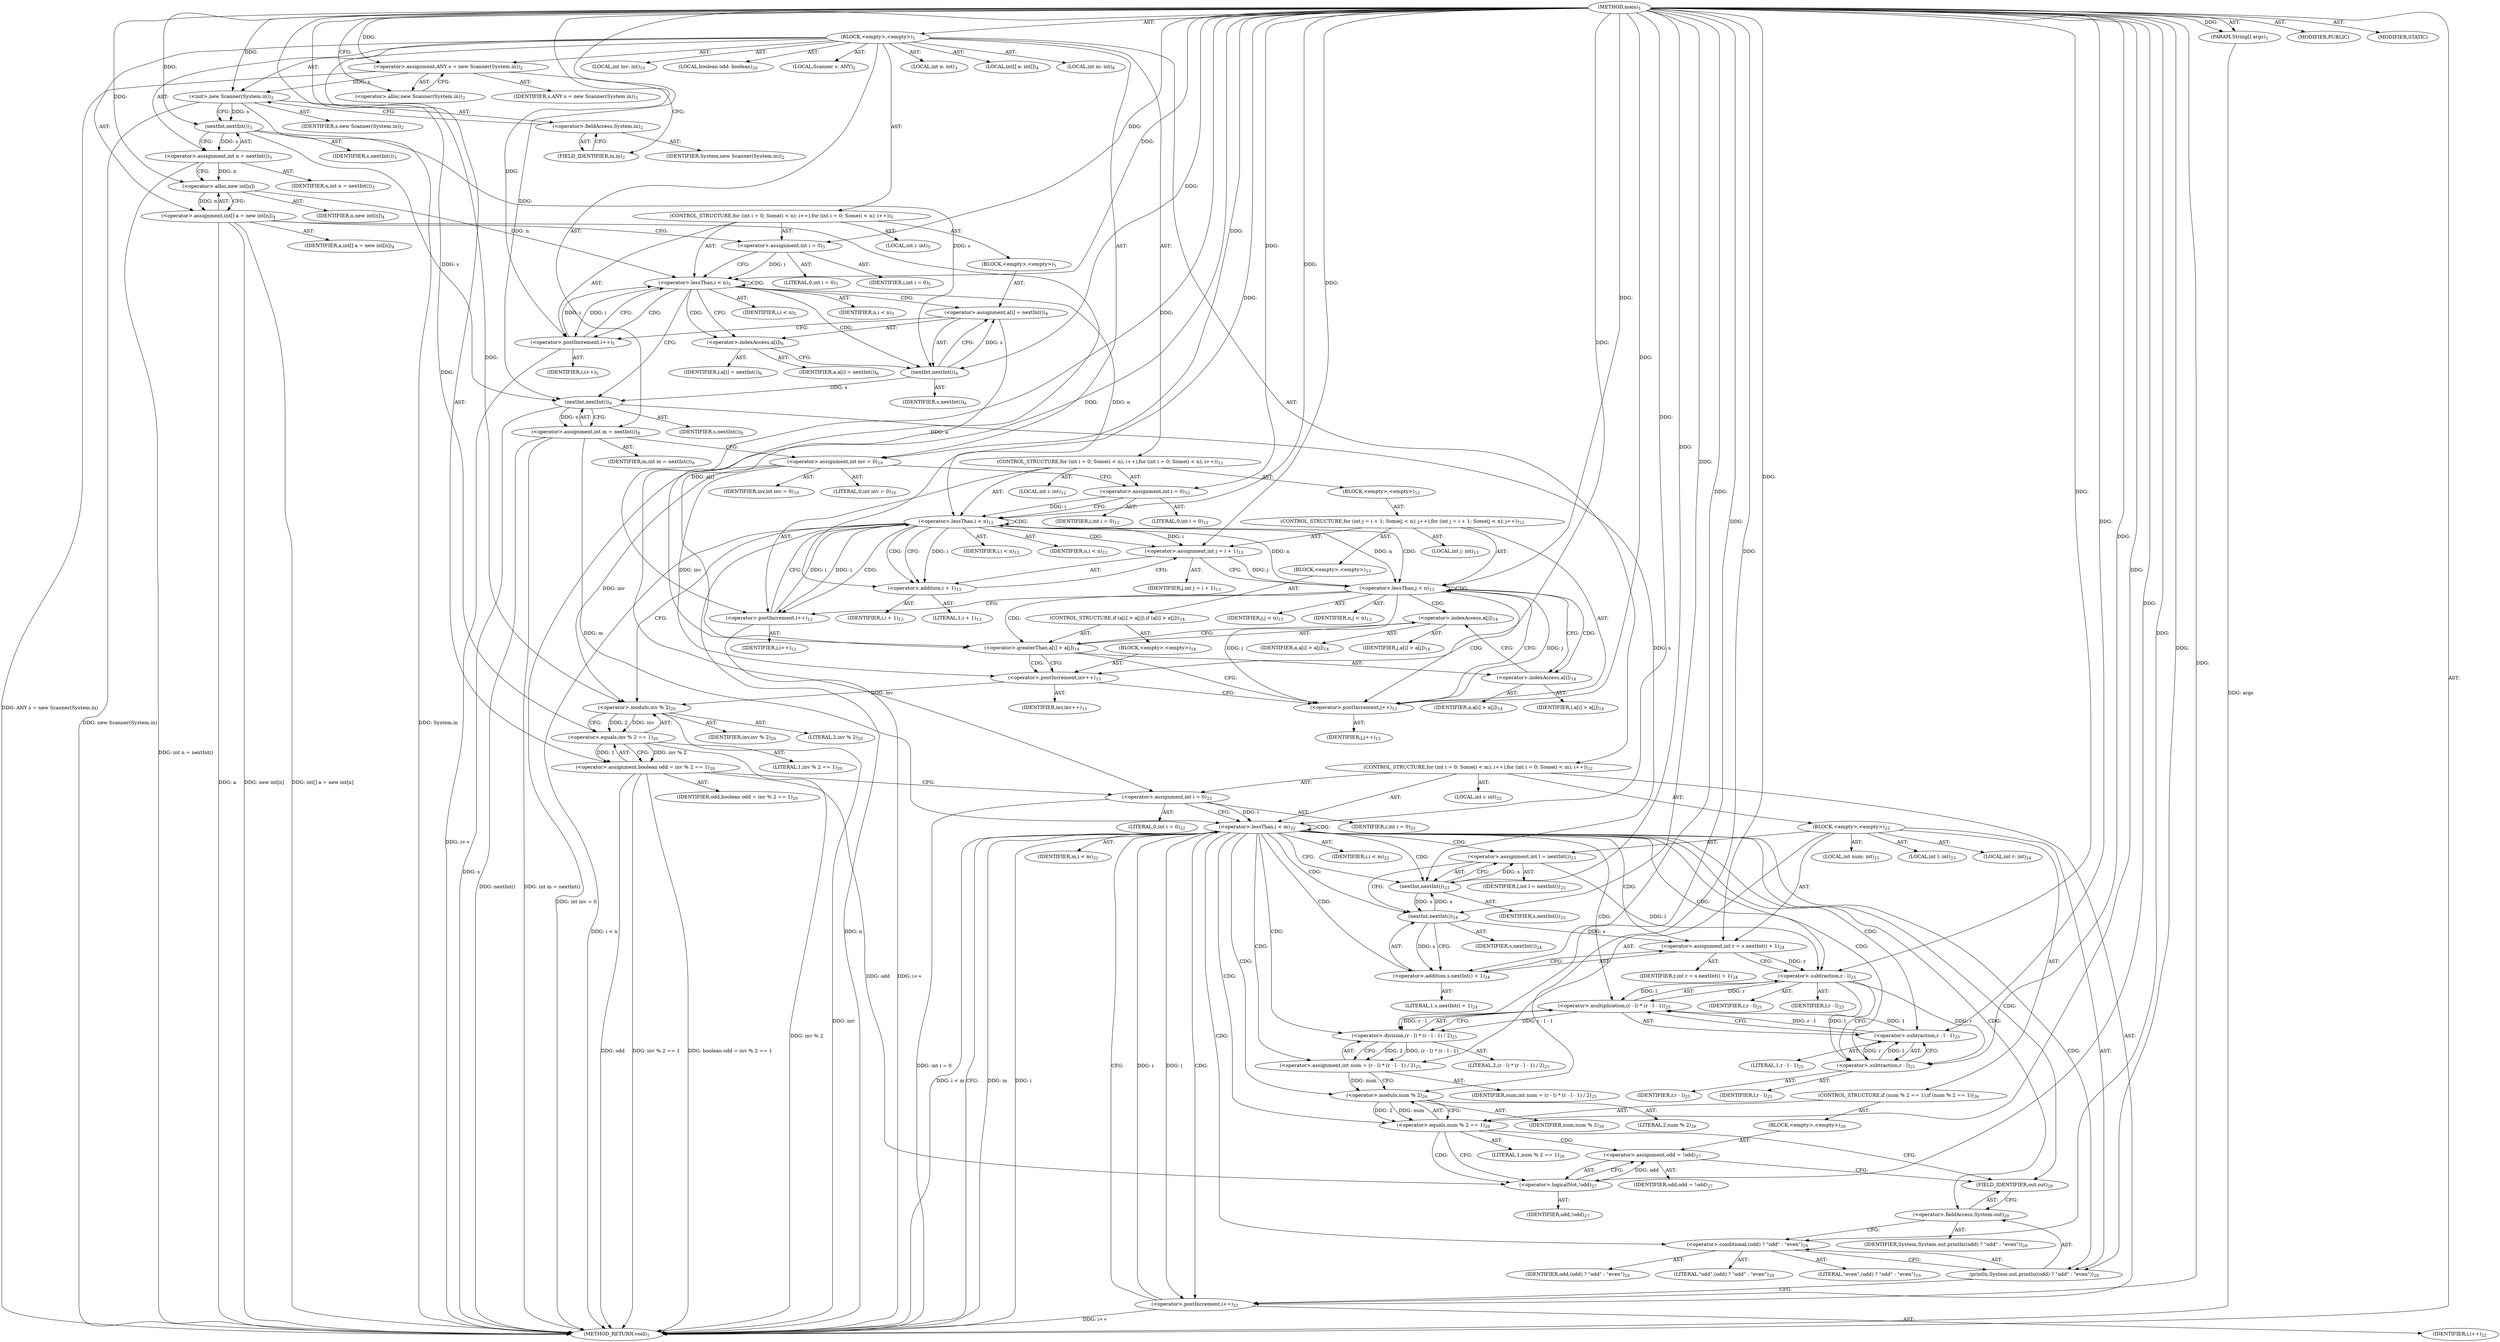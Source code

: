 digraph "main" {  
"19" [label = <(METHOD,main)<SUB>1</SUB>> ]
"20" [label = <(PARAM,String[] args)<SUB>1</SUB>> ]
"21" [label = <(BLOCK,&lt;empty&gt;,&lt;empty&gt;)<SUB>1</SUB>> ]
"4" [label = <(LOCAL,Scanner s: ANY)<SUB>2</SUB>> ]
"22" [label = <(&lt;operator&gt;.assignment,ANY s = new Scanner(System.in))<SUB>2</SUB>> ]
"23" [label = <(IDENTIFIER,s,ANY s = new Scanner(System.in))<SUB>2</SUB>> ]
"24" [label = <(&lt;operator&gt;.alloc,new Scanner(System.in))<SUB>2</SUB>> ]
"25" [label = <(&lt;init&gt;,new Scanner(System.in))<SUB>2</SUB>> ]
"3" [label = <(IDENTIFIER,s,new Scanner(System.in))<SUB>2</SUB>> ]
"26" [label = <(&lt;operator&gt;.fieldAccess,System.in)<SUB>2</SUB>> ]
"27" [label = <(IDENTIFIER,System,new Scanner(System.in))<SUB>2</SUB>> ]
"28" [label = <(FIELD_IDENTIFIER,in,in)<SUB>2</SUB>> ]
"29" [label = <(LOCAL,int n: int)<SUB>3</SUB>> ]
"30" [label = <(&lt;operator&gt;.assignment,int n = nextInt())<SUB>3</SUB>> ]
"31" [label = <(IDENTIFIER,n,int n = nextInt())<SUB>3</SUB>> ]
"32" [label = <(nextInt,nextInt())<SUB>3</SUB>> ]
"33" [label = <(IDENTIFIER,s,nextInt())<SUB>3</SUB>> ]
"34" [label = <(LOCAL,int[] a: int[])<SUB>4</SUB>> ]
"35" [label = <(&lt;operator&gt;.assignment,int[] a = new int[n])<SUB>4</SUB>> ]
"36" [label = <(IDENTIFIER,a,int[] a = new int[n])<SUB>4</SUB>> ]
"37" [label = <(&lt;operator&gt;.alloc,new int[n])> ]
"38" [label = <(IDENTIFIER,n,new int[n])<SUB>4</SUB>> ]
"39" [label = <(CONTROL_STRUCTURE,for (int i = 0; Some(i &lt; n); i++),for (int i = 0; Some(i &lt; n); i++))<SUB>5</SUB>> ]
"40" [label = <(LOCAL,int i: int)<SUB>5</SUB>> ]
"41" [label = <(&lt;operator&gt;.assignment,int i = 0)<SUB>5</SUB>> ]
"42" [label = <(IDENTIFIER,i,int i = 0)<SUB>5</SUB>> ]
"43" [label = <(LITERAL,0,int i = 0)<SUB>5</SUB>> ]
"44" [label = <(&lt;operator&gt;.lessThan,i &lt; n)<SUB>5</SUB>> ]
"45" [label = <(IDENTIFIER,i,i &lt; n)<SUB>5</SUB>> ]
"46" [label = <(IDENTIFIER,n,i &lt; n)<SUB>5</SUB>> ]
"47" [label = <(&lt;operator&gt;.postIncrement,i++)<SUB>5</SUB>> ]
"48" [label = <(IDENTIFIER,i,i++)<SUB>5</SUB>> ]
"49" [label = <(BLOCK,&lt;empty&gt;,&lt;empty&gt;)<SUB>5</SUB>> ]
"50" [label = <(&lt;operator&gt;.assignment,a[i] = nextInt())<SUB>6</SUB>> ]
"51" [label = <(&lt;operator&gt;.indexAccess,a[i])<SUB>6</SUB>> ]
"52" [label = <(IDENTIFIER,a,a[i] = nextInt())<SUB>6</SUB>> ]
"53" [label = <(IDENTIFIER,i,a[i] = nextInt())<SUB>6</SUB>> ]
"54" [label = <(nextInt,nextInt())<SUB>6</SUB>> ]
"55" [label = <(IDENTIFIER,s,nextInt())<SUB>6</SUB>> ]
"56" [label = <(LOCAL,int m: int)<SUB>8</SUB>> ]
"57" [label = <(&lt;operator&gt;.assignment,int m = nextInt())<SUB>8</SUB>> ]
"58" [label = <(IDENTIFIER,m,int m = nextInt())<SUB>8</SUB>> ]
"59" [label = <(nextInt,nextInt())<SUB>8</SUB>> ]
"60" [label = <(IDENTIFIER,s,nextInt())<SUB>8</SUB>> ]
"61" [label = <(LOCAL,int inv: int)<SUB>10</SUB>> ]
"62" [label = <(&lt;operator&gt;.assignment,int inv = 0)<SUB>10</SUB>> ]
"63" [label = <(IDENTIFIER,inv,int inv = 0)<SUB>10</SUB>> ]
"64" [label = <(LITERAL,0,int inv = 0)<SUB>10</SUB>> ]
"65" [label = <(CONTROL_STRUCTURE,for (int i = 0; Some(i &lt; n); i++),for (int i = 0; Some(i &lt; n); i++))<SUB>12</SUB>> ]
"66" [label = <(LOCAL,int i: int)<SUB>12</SUB>> ]
"67" [label = <(&lt;operator&gt;.assignment,int i = 0)<SUB>12</SUB>> ]
"68" [label = <(IDENTIFIER,i,int i = 0)<SUB>12</SUB>> ]
"69" [label = <(LITERAL,0,int i = 0)<SUB>12</SUB>> ]
"70" [label = <(&lt;operator&gt;.lessThan,i &lt; n)<SUB>12</SUB>> ]
"71" [label = <(IDENTIFIER,i,i &lt; n)<SUB>12</SUB>> ]
"72" [label = <(IDENTIFIER,n,i &lt; n)<SUB>12</SUB>> ]
"73" [label = <(&lt;operator&gt;.postIncrement,i++)<SUB>12</SUB>> ]
"74" [label = <(IDENTIFIER,i,i++)<SUB>12</SUB>> ]
"75" [label = <(BLOCK,&lt;empty&gt;,&lt;empty&gt;)<SUB>12</SUB>> ]
"76" [label = <(CONTROL_STRUCTURE,for (int j = i + 1; Some(j &lt; n); j++),for (int j = i + 1; Some(j &lt; n); j++))<SUB>13</SUB>> ]
"77" [label = <(LOCAL,int j: int)<SUB>13</SUB>> ]
"78" [label = <(&lt;operator&gt;.assignment,int j = i + 1)<SUB>13</SUB>> ]
"79" [label = <(IDENTIFIER,j,int j = i + 1)<SUB>13</SUB>> ]
"80" [label = <(&lt;operator&gt;.addition,i + 1)<SUB>13</SUB>> ]
"81" [label = <(IDENTIFIER,i,i + 1)<SUB>13</SUB>> ]
"82" [label = <(LITERAL,1,i + 1)<SUB>13</SUB>> ]
"83" [label = <(&lt;operator&gt;.lessThan,j &lt; n)<SUB>13</SUB>> ]
"84" [label = <(IDENTIFIER,j,j &lt; n)<SUB>13</SUB>> ]
"85" [label = <(IDENTIFIER,n,j &lt; n)<SUB>13</SUB>> ]
"86" [label = <(&lt;operator&gt;.postIncrement,j++)<SUB>13</SUB>> ]
"87" [label = <(IDENTIFIER,j,j++)<SUB>13</SUB>> ]
"88" [label = <(BLOCK,&lt;empty&gt;,&lt;empty&gt;)<SUB>13</SUB>> ]
"89" [label = <(CONTROL_STRUCTURE,if (a[i] &gt; a[j]),if (a[i] &gt; a[j]))<SUB>14</SUB>> ]
"90" [label = <(&lt;operator&gt;.greaterThan,a[i] &gt; a[j])<SUB>14</SUB>> ]
"91" [label = <(&lt;operator&gt;.indexAccess,a[i])<SUB>14</SUB>> ]
"92" [label = <(IDENTIFIER,a,a[i] &gt; a[j])<SUB>14</SUB>> ]
"93" [label = <(IDENTIFIER,i,a[i] &gt; a[j])<SUB>14</SUB>> ]
"94" [label = <(&lt;operator&gt;.indexAccess,a[j])<SUB>14</SUB>> ]
"95" [label = <(IDENTIFIER,a,a[i] &gt; a[j])<SUB>14</SUB>> ]
"96" [label = <(IDENTIFIER,j,a[i] &gt; a[j])<SUB>14</SUB>> ]
"97" [label = <(BLOCK,&lt;empty&gt;,&lt;empty&gt;)<SUB>14</SUB>> ]
"98" [label = <(&lt;operator&gt;.postIncrement,inv++)<SUB>15</SUB>> ]
"99" [label = <(IDENTIFIER,inv,inv++)<SUB>15</SUB>> ]
"100" [label = <(LOCAL,boolean odd: boolean)<SUB>20</SUB>> ]
"101" [label = <(&lt;operator&gt;.assignment,boolean odd = inv % 2 == 1)<SUB>20</SUB>> ]
"102" [label = <(IDENTIFIER,odd,boolean odd = inv % 2 == 1)<SUB>20</SUB>> ]
"103" [label = <(&lt;operator&gt;.equals,inv % 2 == 1)<SUB>20</SUB>> ]
"104" [label = <(&lt;operator&gt;.modulo,inv % 2)<SUB>20</SUB>> ]
"105" [label = <(IDENTIFIER,inv,inv % 2)<SUB>20</SUB>> ]
"106" [label = <(LITERAL,2,inv % 2)<SUB>20</SUB>> ]
"107" [label = <(LITERAL,1,inv % 2 == 1)<SUB>20</SUB>> ]
"108" [label = <(CONTROL_STRUCTURE,for (int i = 0; Some(i &lt; m); i++),for (int i = 0; Some(i &lt; m); i++))<SUB>22</SUB>> ]
"109" [label = <(LOCAL,int i: int)<SUB>22</SUB>> ]
"110" [label = <(&lt;operator&gt;.assignment,int i = 0)<SUB>22</SUB>> ]
"111" [label = <(IDENTIFIER,i,int i = 0)<SUB>22</SUB>> ]
"112" [label = <(LITERAL,0,int i = 0)<SUB>22</SUB>> ]
"113" [label = <(&lt;operator&gt;.lessThan,i &lt; m)<SUB>22</SUB>> ]
"114" [label = <(IDENTIFIER,i,i &lt; m)<SUB>22</SUB>> ]
"115" [label = <(IDENTIFIER,m,i &lt; m)<SUB>22</SUB>> ]
"116" [label = <(&lt;operator&gt;.postIncrement,i++)<SUB>22</SUB>> ]
"117" [label = <(IDENTIFIER,i,i++)<SUB>22</SUB>> ]
"118" [label = <(BLOCK,&lt;empty&gt;,&lt;empty&gt;)<SUB>22</SUB>> ]
"119" [label = <(LOCAL,int l: int)<SUB>23</SUB>> ]
"120" [label = <(&lt;operator&gt;.assignment,int l = nextInt())<SUB>23</SUB>> ]
"121" [label = <(IDENTIFIER,l,int l = nextInt())<SUB>23</SUB>> ]
"122" [label = <(nextInt,nextInt())<SUB>23</SUB>> ]
"123" [label = <(IDENTIFIER,s,nextInt())<SUB>23</SUB>> ]
"124" [label = <(LOCAL,int r: int)<SUB>24</SUB>> ]
"125" [label = <(&lt;operator&gt;.assignment,int r = s.nextInt() + 1)<SUB>24</SUB>> ]
"126" [label = <(IDENTIFIER,r,int r = s.nextInt() + 1)<SUB>24</SUB>> ]
"127" [label = <(&lt;operator&gt;.addition,s.nextInt() + 1)<SUB>24</SUB>> ]
"128" [label = <(nextInt,nextInt())<SUB>24</SUB>> ]
"129" [label = <(IDENTIFIER,s,nextInt())<SUB>24</SUB>> ]
"130" [label = <(LITERAL,1,s.nextInt() + 1)<SUB>24</SUB>> ]
"131" [label = <(LOCAL,int num: int)<SUB>25</SUB>> ]
"132" [label = <(&lt;operator&gt;.assignment,int num = (r - l) * (r - l - 1) / 2)<SUB>25</SUB>> ]
"133" [label = <(IDENTIFIER,num,int num = (r - l) * (r - l - 1) / 2)<SUB>25</SUB>> ]
"134" [label = <(&lt;operator&gt;.division,(r - l) * (r - l - 1) / 2)<SUB>25</SUB>> ]
"135" [label = <(&lt;operator&gt;.multiplication,(r - l) * (r - l - 1))<SUB>25</SUB>> ]
"136" [label = <(&lt;operator&gt;.subtraction,r - l)<SUB>25</SUB>> ]
"137" [label = <(IDENTIFIER,r,r - l)<SUB>25</SUB>> ]
"138" [label = <(IDENTIFIER,l,r - l)<SUB>25</SUB>> ]
"139" [label = <(&lt;operator&gt;.subtraction,r - l - 1)<SUB>25</SUB>> ]
"140" [label = <(&lt;operator&gt;.subtraction,r - l)<SUB>25</SUB>> ]
"141" [label = <(IDENTIFIER,r,r - l)<SUB>25</SUB>> ]
"142" [label = <(IDENTIFIER,l,r - l)<SUB>25</SUB>> ]
"143" [label = <(LITERAL,1,r - l - 1)<SUB>25</SUB>> ]
"144" [label = <(LITERAL,2,(r - l) * (r - l - 1) / 2)<SUB>25</SUB>> ]
"145" [label = <(CONTROL_STRUCTURE,if (num % 2 == 1),if (num % 2 == 1))<SUB>26</SUB>> ]
"146" [label = <(&lt;operator&gt;.equals,num % 2 == 1)<SUB>26</SUB>> ]
"147" [label = <(&lt;operator&gt;.modulo,num % 2)<SUB>26</SUB>> ]
"148" [label = <(IDENTIFIER,num,num % 2)<SUB>26</SUB>> ]
"149" [label = <(LITERAL,2,num % 2)<SUB>26</SUB>> ]
"150" [label = <(LITERAL,1,num % 2 == 1)<SUB>26</SUB>> ]
"151" [label = <(BLOCK,&lt;empty&gt;,&lt;empty&gt;)<SUB>26</SUB>> ]
"152" [label = <(&lt;operator&gt;.assignment,odd = !odd)<SUB>27</SUB>> ]
"153" [label = <(IDENTIFIER,odd,odd = !odd)<SUB>27</SUB>> ]
"154" [label = <(&lt;operator&gt;.logicalNot,!odd)<SUB>27</SUB>> ]
"155" [label = <(IDENTIFIER,odd,!odd)<SUB>27</SUB>> ]
"156" [label = <(println,System.out.println((odd) ? &quot;odd&quot; : &quot;even&quot;))<SUB>29</SUB>> ]
"157" [label = <(&lt;operator&gt;.fieldAccess,System.out)<SUB>29</SUB>> ]
"158" [label = <(IDENTIFIER,System,System.out.println((odd) ? &quot;odd&quot; : &quot;even&quot;))<SUB>29</SUB>> ]
"159" [label = <(FIELD_IDENTIFIER,out,out)<SUB>29</SUB>> ]
"160" [label = <(&lt;operator&gt;.conditional,(odd) ? &quot;odd&quot; : &quot;even&quot;)<SUB>29</SUB>> ]
"161" [label = <(IDENTIFIER,odd,(odd) ? &quot;odd&quot; : &quot;even&quot;)<SUB>29</SUB>> ]
"162" [label = <(LITERAL,&quot;odd&quot;,(odd) ? &quot;odd&quot; : &quot;even&quot;)<SUB>29</SUB>> ]
"163" [label = <(LITERAL,&quot;even&quot;,(odd) ? &quot;odd&quot; : &quot;even&quot;)<SUB>29</SUB>> ]
"164" [label = <(MODIFIER,PUBLIC)> ]
"165" [label = <(MODIFIER,STATIC)> ]
"166" [label = <(METHOD_RETURN,void)<SUB>1</SUB>> ]
  "19" -> "20"  [ label = "AST: "] 
  "19" -> "21"  [ label = "AST: "] 
  "19" -> "164"  [ label = "AST: "] 
  "19" -> "165"  [ label = "AST: "] 
  "19" -> "166"  [ label = "AST: "] 
  "21" -> "4"  [ label = "AST: "] 
  "21" -> "22"  [ label = "AST: "] 
  "21" -> "25"  [ label = "AST: "] 
  "21" -> "29"  [ label = "AST: "] 
  "21" -> "30"  [ label = "AST: "] 
  "21" -> "34"  [ label = "AST: "] 
  "21" -> "35"  [ label = "AST: "] 
  "21" -> "39"  [ label = "AST: "] 
  "21" -> "56"  [ label = "AST: "] 
  "21" -> "57"  [ label = "AST: "] 
  "21" -> "61"  [ label = "AST: "] 
  "21" -> "62"  [ label = "AST: "] 
  "21" -> "65"  [ label = "AST: "] 
  "21" -> "100"  [ label = "AST: "] 
  "21" -> "101"  [ label = "AST: "] 
  "21" -> "108"  [ label = "AST: "] 
  "22" -> "23"  [ label = "AST: "] 
  "22" -> "24"  [ label = "AST: "] 
  "25" -> "3"  [ label = "AST: "] 
  "25" -> "26"  [ label = "AST: "] 
  "26" -> "27"  [ label = "AST: "] 
  "26" -> "28"  [ label = "AST: "] 
  "30" -> "31"  [ label = "AST: "] 
  "30" -> "32"  [ label = "AST: "] 
  "32" -> "33"  [ label = "AST: "] 
  "35" -> "36"  [ label = "AST: "] 
  "35" -> "37"  [ label = "AST: "] 
  "37" -> "38"  [ label = "AST: "] 
  "39" -> "40"  [ label = "AST: "] 
  "39" -> "41"  [ label = "AST: "] 
  "39" -> "44"  [ label = "AST: "] 
  "39" -> "47"  [ label = "AST: "] 
  "39" -> "49"  [ label = "AST: "] 
  "41" -> "42"  [ label = "AST: "] 
  "41" -> "43"  [ label = "AST: "] 
  "44" -> "45"  [ label = "AST: "] 
  "44" -> "46"  [ label = "AST: "] 
  "47" -> "48"  [ label = "AST: "] 
  "49" -> "50"  [ label = "AST: "] 
  "50" -> "51"  [ label = "AST: "] 
  "50" -> "54"  [ label = "AST: "] 
  "51" -> "52"  [ label = "AST: "] 
  "51" -> "53"  [ label = "AST: "] 
  "54" -> "55"  [ label = "AST: "] 
  "57" -> "58"  [ label = "AST: "] 
  "57" -> "59"  [ label = "AST: "] 
  "59" -> "60"  [ label = "AST: "] 
  "62" -> "63"  [ label = "AST: "] 
  "62" -> "64"  [ label = "AST: "] 
  "65" -> "66"  [ label = "AST: "] 
  "65" -> "67"  [ label = "AST: "] 
  "65" -> "70"  [ label = "AST: "] 
  "65" -> "73"  [ label = "AST: "] 
  "65" -> "75"  [ label = "AST: "] 
  "67" -> "68"  [ label = "AST: "] 
  "67" -> "69"  [ label = "AST: "] 
  "70" -> "71"  [ label = "AST: "] 
  "70" -> "72"  [ label = "AST: "] 
  "73" -> "74"  [ label = "AST: "] 
  "75" -> "76"  [ label = "AST: "] 
  "76" -> "77"  [ label = "AST: "] 
  "76" -> "78"  [ label = "AST: "] 
  "76" -> "83"  [ label = "AST: "] 
  "76" -> "86"  [ label = "AST: "] 
  "76" -> "88"  [ label = "AST: "] 
  "78" -> "79"  [ label = "AST: "] 
  "78" -> "80"  [ label = "AST: "] 
  "80" -> "81"  [ label = "AST: "] 
  "80" -> "82"  [ label = "AST: "] 
  "83" -> "84"  [ label = "AST: "] 
  "83" -> "85"  [ label = "AST: "] 
  "86" -> "87"  [ label = "AST: "] 
  "88" -> "89"  [ label = "AST: "] 
  "89" -> "90"  [ label = "AST: "] 
  "89" -> "97"  [ label = "AST: "] 
  "90" -> "91"  [ label = "AST: "] 
  "90" -> "94"  [ label = "AST: "] 
  "91" -> "92"  [ label = "AST: "] 
  "91" -> "93"  [ label = "AST: "] 
  "94" -> "95"  [ label = "AST: "] 
  "94" -> "96"  [ label = "AST: "] 
  "97" -> "98"  [ label = "AST: "] 
  "98" -> "99"  [ label = "AST: "] 
  "101" -> "102"  [ label = "AST: "] 
  "101" -> "103"  [ label = "AST: "] 
  "103" -> "104"  [ label = "AST: "] 
  "103" -> "107"  [ label = "AST: "] 
  "104" -> "105"  [ label = "AST: "] 
  "104" -> "106"  [ label = "AST: "] 
  "108" -> "109"  [ label = "AST: "] 
  "108" -> "110"  [ label = "AST: "] 
  "108" -> "113"  [ label = "AST: "] 
  "108" -> "116"  [ label = "AST: "] 
  "108" -> "118"  [ label = "AST: "] 
  "110" -> "111"  [ label = "AST: "] 
  "110" -> "112"  [ label = "AST: "] 
  "113" -> "114"  [ label = "AST: "] 
  "113" -> "115"  [ label = "AST: "] 
  "116" -> "117"  [ label = "AST: "] 
  "118" -> "119"  [ label = "AST: "] 
  "118" -> "120"  [ label = "AST: "] 
  "118" -> "124"  [ label = "AST: "] 
  "118" -> "125"  [ label = "AST: "] 
  "118" -> "131"  [ label = "AST: "] 
  "118" -> "132"  [ label = "AST: "] 
  "118" -> "145"  [ label = "AST: "] 
  "118" -> "156"  [ label = "AST: "] 
  "120" -> "121"  [ label = "AST: "] 
  "120" -> "122"  [ label = "AST: "] 
  "122" -> "123"  [ label = "AST: "] 
  "125" -> "126"  [ label = "AST: "] 
  "125" -> "127"  [ label = "AST: "] 
  "127" -> "128"  [ label = "AST: "] 
  "127" -> "130"  [ label = "AST: "] 
  "128" -> "129"  [ label = "AST: "] 
  "132" -> "133"  [ label = "AST: "] 
  "132" -> "134"  [ label = "AST: "] 
  "134" -> "135"  [ label = "AST: "] 
  "134" -> "144"  [ label = "AST: "] 
  "135" -> "136"  [ label = "AST: "] 
  "135" -> "139"  [ label = "AST: "] 
  "136" -> "137"  [ label = "AST: "] 
  "136" -> "138"  [ label = "AST: "] 
  "139" -> "140"  [ label = "AST: "] 
  "139" -> "143"  [ label = "AST: "] 
  "140" -> "141"  [ label = "AST: "] 
  "140" -> "142"  [ label = "AST: "] 
  "145" -> "146"  [ label = "AST: "] 
  "145" -> "151"  [ label = "AST: "] 
  "146" -> "147"  [ label = "AST: "] 
  "146" -> "150"  [ label = "AST: "] 
  "147" -> "148"  [ label = "AST: "] 
  "147" -> "149"  [ label = "AST: "] 
  "151" -> "152"  [ label = "AST: "] 
  "152" -> "153"  [ label = "AST: "] 
  "152" -> "154"  [ label = "AST: "] 
  "154" -> "155"  [ label = "AST: "] 
  "156" -> "157"  [ label = "AST: "] 
  "156" -> "160"  [ label = "AST: "] 
  "157" -> "158"  [ label = "AST: "] 
  "157" -> "159"  [ label = "AST: "] 
  "160" -> "161"  [ label = "AST: "] 
  "160" -> "162"  [ label = "AST: "] 
  "160" -> "163"  [ label = "AST: "] 
  "22" -> "28"  [ label = "CFG: "] 
  "25" -> "32"  [ label = "CFG: "] 
  "30" -> "37"  [ label = "CFG: "] 
  "35" -> "41"  [ label = "CFG: "] 
  "57" -> "62"  [ label = "CFG: "] 
  "62" -> "67"  [ label = "CFG: "] 
  "101" -> "110"  [ label = "CFG: "] 
  "24" -> "22"  [ label = "CFG: "] 
  "26" -> "25"  [ label = "CFG: "] 
  "32" -> "30"  [ label = "CFG: "] 
  "37" -> "35"  [ label = "CFG: "] 
  "41" -> "44"  [ label = "CFG: "] 
  "44" -> "51"  [ label = "CFG: "] 
  "44" -> "59"  [ label = "CFG: "] 
  "47" -> "44"  [ label = "CFG: "] 
  "59" -> "57"  [ label = "CFG: "] 
  "67" -> "70"  [ label = "CFG: "] 
  "70" -> "80"  [ label = "CFG: "] 
  "70" -> "104"  [ label = "CFG: "] 
  "73" -> "70"  [ label = "CFG: "] 
  "103" -> "101"  [ label = "CFG: "] 
  "110" -> "113"  [ label = "CFG: "] 
  "113" -> "166"  [ label = "CFG: "] 
  "113" -> "122"  [ label = "CFG: "] 
  "116" -> "113"  [ label = "CFG: "] 
  "28" -> "26"  [ label = "CFG: "] 
  "50" -> "47"  [ label = "CFG: "] 
  "104" -> "103"  [ label = "CFG: "] 
  "120" -> "128"  [ label = "CFG: "] 
  "125" -> "136"  [ label = "CFG: "] 
  "132" -> "147"  [ label = "CFG: "] 
  "156" -> "116"  [ label = "CFG: "] 
  "51" -> "54"  [ label = "CFG: "] 
  "54" -> "50"  [ label = "CFG: "] 
  "78" -> "83"  [ label = "CFG: "] 
  "83" -> "91"  [ label = "CFG: "] 
  "83" -> "73"  [ label = "CFG: "] 
  "86" -> "83"  [ label = "CFG: "] 
  "122" -> "120"  [ label = "CFG: "] 
  "127" -> "125"  [ label = "CFG: "] 
  "134" -> "132"  [ label = "CFG: "] 
  "146" -> "154"  [ label = "CFG: "] 
  "146" -> "159"  [ label = "CFG: "] 
  "157" -> "160"  [ label = "CFG: "] 
  "160" -> "156"  [ label = "CFG: "] 
  "80" -> "78"  [ label = "CFG: "] 
  "128" -> "127"  [ label = "CFG: "] 
  "135" -> "134"  [ label = "CFG: "] 
  "147" -> "146"  [ label = "CFG: "] 
  "152" -> "159"  [ label = "CFG: "] 
  "159" -> "157"  [ label = "CFG: "] 
  "90" -> "98"  [ label = "CFG: "] 
  "90" -> "86"  [ label = "CFG: "] 
  "136" -> "140"  [ label = "CFG: "] 
  "139" -> "135"  [ label = "CFG: "] 
  "154" -> "152"  [ label = "CFG: "] 
  "91" -> "94"  [ label = "CFG: "] 
  "94" -> "90"  [ label = "CFG: "] 
  "98" -> "86"  [ label = "CFG: "] 
  "140" -> "139"  [ label = "CFG: "] 
  "19" -> "24"  [ label = "CFG: "] 
  "20" -> "166"  [ label = "DDG: args"] 
  "22" -> "166"  [ label = "DDG: ANY s = new Scanner(System.in)"] 
  "25" -> "166"  [ label = "DDG: System.in"] 
  "25" -> "166"  [ label = "DDG: new Scanner(System.in)"] 
  "30" -> "166"  [ label = "DDG: int n = nextInt()"] 
  "35" -> "166"  [ label = "DDG: a"] 
  "35" -> "166"  [ label = "DDG: new int[n]"] 
  "35" -> "166"  [ label = "DDG: int[] a = new int[n]"] 
  "59" -> "166"  [ label = "DDG: s"] 
  "57" -> "166"  [ label = "DDG: nextInt()"] 
  "57" -> "166"  [ label = "DDG: int m = nextInt()"] 
  "62" -> "166"  [ label = "DDG: int inv = 0"] 
  "70" -> "166"  [ label = "DDG: n"] 
  "70" -> "166"  [ label = "DDG: i &lt; n"] 
  "101" -> "166"  [ label = "DDG: odd"] 
  "104" -> "166"  [ label = "DDG: inv"] 
  "103" -> "166"  [ label = "DDG: inv % 2"] 
  "101" -> "166"  [ label = "DDG: inv % 2 == 1"] 
  "101" -> "166"  [ label = "DDG: boolean odd = inv % 2 == 1"] 
  "110" -> "166"  [ label = "DDG: int i = 0"] 
  "113" -> "166"  [ label = "DDG: i"] 
  "113" -> "166"  [ label = "DDG: m"] 
  "113" -> "166"  [ label = "DDG: i &lt; m"] 
  "116" -> "166"  [ label = "DDG: i++"] 
  "73" -> "166"  [ label = "DDG: i++"] 
  "47" -> "166"  [ label = "DDG: i++"] 
  "19" -> "20"  [ label = "DDG: "] 
  "19" -> "22"  [ label = "DDG: "] 
  "32" -> "30"  [ label = "DDG: s"] 
  "37" -> "35"  [ label = "DDG: n"] 
  "59" -> "57"  [ label = "DDG: s"] 
  "19" -> "62"  [ label = "DDG: "] 
  "103" -> "101"  [ label = "DDG: inv % 2"] 
  "103" -> "101"  [ label = "DDG: 1"] 
  "22" -> "25"  [ label = "DDG: s"] 
  "19" -> "25"  [ label = "DDG: "] 
  "19" -> "41"  [ label = "DDG: "] 
  "19" -> "67"  [ label = "DDG: "] 
  "19" -> "110"  [ label = "DDG: "] 
  "25" -> "32"  [ label = "DDG: s"] 
  "19" -> "32"  [ label = "DDG: "] 
  "30" -> "37"  [ label = "DDG: n"] 
  "19" -> "37"  [ label = "DDG: "] 
  "41" -> "44"  [ label = "DDG: i"] 
  "47" -> "44"  [ label = "DDG: i"] 
  "19" -> "44"  [ label = "DDG: "] 
  "37" -> "44"  [ label = "DDG: n"] 
  "44" -> "47"  [ label = "DDG: i"] 
  "19" -> "47"  [ label = "DDG: "] 
  "54" -> "50"  [ label = "DDG: s"] 
  "32" -> "59"  [ label = "DDG: s"] 
  "54" -> "59"  [ label = "DDG: s"] 
  "19" -> "59"  [ label = "DDG: "] 
  "67" -> "70"  [ label = "DDG: i"] 
  "73" -> "70"  [ label = "DDG: i"] 
  "19" -> "70"  [ label = "DDG: "] 
  "44" -> "70"  [ label = "DDG: n"] 
  "83" -> "70"  [ label = "DDG: n"] 
  "19" -> "73"  [ label = "DDG: "] 
  "70" -> "73"  [ label = "DDG: i"] 
  "104" -> "103"  [ label = "DDG: inv"] 
  "104" -> "103"  [ label = "DDG: 2"] 
  "19" -> "103"  [ label = "DDG: "] 
  "110" -> "113"  [ label = "DDG: i"] 
  "116" -> "113"  [ label = "DDG: i"] 
  "19" -> "113"  [ label = "DDG: "] 
  "57" -> "113"  [ label = "DDG: m"] 
  "113" -> "116"  [ label = "DDG: i"] 
  "19" -> "116"  [ label = "DDG: "] 
  "122" -> "120"  [ label = "DDG: s"] 
  "128" -> "125"  [ label = "DDG: s"] 
  "19" -> "125"  [ label = "DDG: "] 
  "134" -> "132"  [ label = "DDG: (r - l) * (r - l - 1)"] 
  "134" -> "132"  [ label = "DDG: 2"] 
  "70" -> "78"  [ label = "DDG: i"] 
  "19" -> "78"  [ label = "DDG: "] 
  "62" -> "104"  [ label = "DDG: inv"] 
  "98" -> "104"  [ label = "DDG: inv"] 
  "19" -> "104"  [ label = "DDG: "] 
  "19" -> "156"  [ label = "DDG: "] 
  "32" -> "54"  [ label = "DDG: s"] 
  "19" -> "54"  [ label = "DDG: "] 
  "78" -> "83"  [ label = "DDG: j"] 
  "86" -> "83"  [ label = "DDG: j"] 
  "19" -> "83"  [ label = "DDG: "] 
  "70" -> "83"  [ label = "DDG: n"] 
  "83" -> "86"  [ label = "DDG: j"] 
  "19" -> "86"  [ label = "DDG: "] 
  "59" -> "122"  [ label = "DDG: s"] 
  "128" -> "122"  [ label = "DDG: s"] 
  "19" -> "122"  [ label = "DDG: "] 
  "128" -> "127"  [ label = "DDG: s"] 
  "19" -> "127"  [ label = "DDG: "] 
  "135" -> "134"  [ label = "DDG: r - l"] 
  "135" -> "134"  [ label = "DDG: r - l - 1"] 
  "19" -> "134"  [ label = "DDG: "] 
  "147" -> "146"  [ label = "DDG: num"] 
  "147" -> "146"  [ label = "DDG: 2"] 
  "19" -> "146"  [ label = "DDG: "] 
  "154" -> "152"  [ label = "DDG: odd"] 
  "19" -> "160"  [ label = "DDG: "] 
  "70" -> "80"  [ label = "DDG: i"] 
  "19" -> "80"  [ label = "DDG: "] 
  "122" -> "128"  [ label = "DDG: s"] 
  "19" -> "128"  [ label = "DDG: "] 
  "139" -> "135"  [ label = "DDG: r - l"] 
  "136" -> "135"  [ label = "DDG: r"] 
  "136" -> "135"  [ label = "DDG: l"] 
  "139" -> "135"  [ label = "DDG: 1"] 
  "132" -> "147"  [ label = "DDG: num"] 
  "19" -> "147"  [ label = "DDG: "] 
  "35" -> "90"  [ label = "DDG: a"] 
  "50" -> "90"  [ label = "DDG: a[i]"] 
  "125" -> "136"  [ label = "DDG: r"] 
  "19" -> "136"  [ label = "DDG: "] 
  "120" -> "136"  [ label = "DDG: l"] 
  "140" -> "139"  [ label = "DDG: r"] 
  "140" -> "139"  [ label = "DDG: l"] 
  "19" -> "139"  [ label = "DDG: "] 
  "101" -> "154"  [ label = "DDG: odd"] 
  "19" -> "154"  [ label = "DDG: "] 
  "62" -> "98"  [ label = "DDG: inv"] 
  "19" -> "98"  [ label = "DDG: "] 
  "136" -> "140"  [ label = "DDG: r"] 
  "19" -> "140"  [ label = "DDG: "] 
  "136" -> "140"  [ label = "DDG: l"] 
  "44" -> "47"  [ label = "CDG: "] 
  "44" -> "51"  [ label = "CDG: "] 
  "44" -> "50"  [ label = "CDG: "] 
  "44" -> "44"  [ label = "CDG: "] 
  "44" -> "54"  [ label = "CDG: "] 
  "70" -> "73"  [ label = "CDG: "] 
  "70" -> "80"  [ label = "CDG: "] 
  "70" -> "83"  [ label = "CDG: "] 
  "70" -> "70"  [ label = "CDG: "] 
  "70" -> "78"  [ label = "CDG: "] 
  "113" -> "160"  [ label = "CDG: "] 
  "113" -> "120"  [ label = "CDG: "] 
  "113" -> "113"  [ label = "CDG: "] 
  "113" -> "136"  [ label = "CDG: "] 
  "113" -> "116"  [ label = "CDG: "] 
  "113" -> "146"  [ label = "CDG: "] 
  "113" -> "122"  [ label = "CDG: "] 
  "113" -> "128"  [ label = "CDG: "] 
  "113" -> "132"  [ label = "CDG: "] 
  "113" -> "157"  [ label = "CDG: "] 
  "113" -> "159"  [ label = "CDG: "] 
  "113" -> "134"  [ label = "CDG: "] 
  "113" -> "140"  [ label = "CDG: "] 
  "113" -> "147"  [ label = "CDG: "] 
  "113" -> "135"  [ label = "CDG: "] 
  "113" -> "127"  [ label = "CDG: "] 
  "113" -> "139"  [ label = "CDG: "] 
  "113" -> "156"  [ label = "CDG: "] 
  "113" -> "125"  [ label = "CDG: "] 
  "83" -> "94"  [ label = "CDG: "] 
  "83" -> "91"  [ label = "CDG: "] 
  "83" -> "90"  [ label = "CDG: "] 
  "83" -> "83"  [ label = "CDG: "] 
  "83" -> "86"  [ label = "CDG: "] 
  "146" -> "154"  [ label = "CDG: "] 
  "146" -> "152"  [ label = "CDG: "] 
  "90" -> "98"  [ label = "CDG: "] 
}
